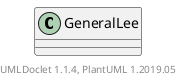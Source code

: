 @startuml

    class GeneralLee [[GeneralLee.html]] {
    }


    center footer UMLDoclet 1.1.4, PlantUML 1.2019.05
@enduml
